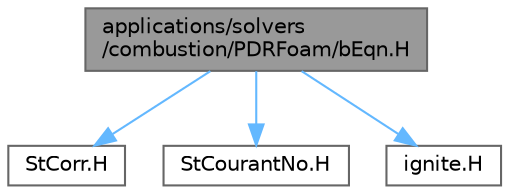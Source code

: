 digraph "applications/solvers/combustion/PDRFoam/bEqn.H"
{
 // LATEX_PDF_SIZE
  bgcolor="transparent";
  edge [fontname=Helvetica,fontsize=10,labelfontname=Helvetica,labelfontsize=10];
  node [fontname=Helvetica,fontsize=10,shape=box,height=0.2,width=0.4];
  Node1 [id="Node000001",label="applications/solvers\l/combustion/PDRFoam/bEqn.H",height=0.2,width=0.4,color="gray40", fillcolor="grey60", style="filled", fontcolor="black",tooltip=" "];
  Node1 -> Node2 [id="edge1_Node000001_Node000002",color="steelblue1",style="solid",tooltip=" "];
  Node2 [id="Node000002",label="StCorr.H",height=0.2,width=0.4,color="grey40", fillcolor="white", style="filled",URL="$StCorr_8H.html",tooltip=" "];
  Node1 -> Node3 [id="edge2_Node000001_Node000003",color="steelblue1",style="solid",tooltip=" "];
  Node3 [id="Node000003",label="StCourantNo.H",height=0.2,width=0.4,color="grey40", fillcolor="white", style="filled",URL="$StCourantNo_8H.html",tooltip="Calculates and outputs the mean and maximum Courant Numbers."];
  Node1 -> Node4 [id="edge3_Node000001_Node000004",color="steelblue1",style="solid",tooltip=" "];
  Node4 [id="Node000004",label="ignite.H",height=0.2,width=0.4,color="grey40", fillcolor="white", style="filled",URL="$ignite_8H.html",tooltip=" "];
}
